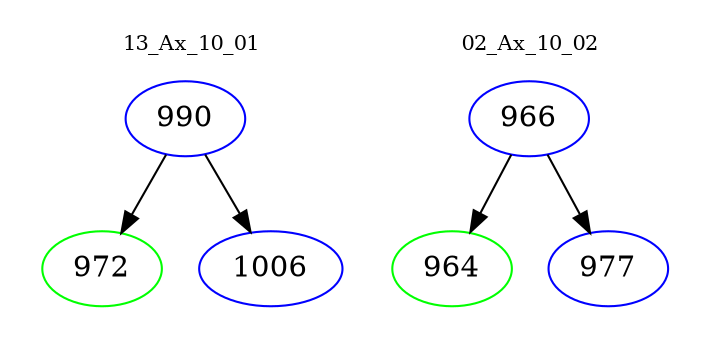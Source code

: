 digraph{
subgraph cluster_0 {
color = white
label = "13_Ax_10_01";
fontsize=10;
T0_990 [label="990", color="blue"]
T0_990 -> T0_972 [color="black"]
T0_972 [label="972", color="green"]
T0_990 -> T0_1006 [color="black"]
T0_1006 [label="1006", color="blue"]
}
subgraph cluster_1 {
color = white
label = "02_Ax_10_02";
fontsize=10;
T1_966 [label="966", color="blue"]
T1_966 -> T1_964 [color="black"]
T1_964 [label="964", color="green"]
T1_966 -> T1_977 [color="black"]
T1_977 [label="977", color="blue"]
}
}
